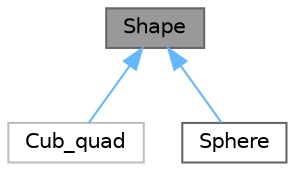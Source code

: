 digraph "Shape"
{
 // LATEX_PDF_SIZE
  bgcolor="transparent";
  edge [fontname=Helvetica,fontsize=10,labelfontname=Helvetica,labelfontsize=10];
  node [fontname=Helvetica,fontsize=10,shape=box,height=0.2,width=0.4];
  Node1 [id="Node000001",label="Shape",height=0.2,width=0.4,color="gray40", fillcolor="grey60", style="filled", fontcolor="black",tooltip="Classe abstraite représentant une forme géométrique."];
  Node1 -> Node2 [id="edge1_Node000001_Node000002",dir="back",color="steelblue1",style="solid",tooltip=" "];
  Node2 [id="Node000002",label="Cub_quad",height=0.2,width=0.4,color="grey75", fillcolor="white", style="filled",URL="$classCub__quad.html",tooltip=" "];
  Node1 -> Node3 [id="edge2_Node000001_Node000003",dir="back",color="steelblue1",style="solid",tooltip=" "];
  Node3 [id="Node000003",label="Sphere",height=0.2,width=0.4,color="gray40", fillcolor="white", style="filled",URL="$classSphere.html",tooltip="Représente une sphère dans la scène."];
}
